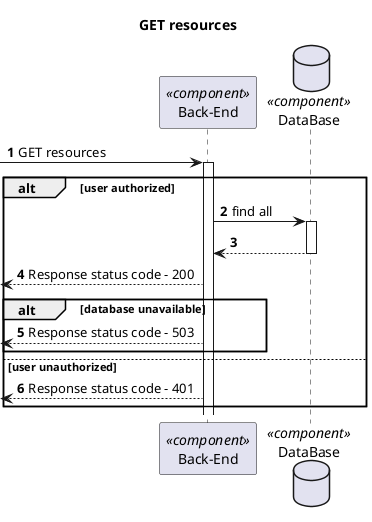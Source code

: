 @startuml Process View - Level 3

autonumber
skinparam packageStyle rect

title GET resources

participant "Back-End" as BE <<component>>
database "DataBase" as DB <<component>>

-> BE: GET resources

alt user authorized

'Find All'

activate BE

BE -> DB: find all

activate DB

DB --> BE:

deactivate DB

  <-- BE: Response status code - 200

alt database unavailable

  <-- BE: Response status code - 503

end

else user unauthorized

  <-- BE: Response status code - 401

end


@enduml